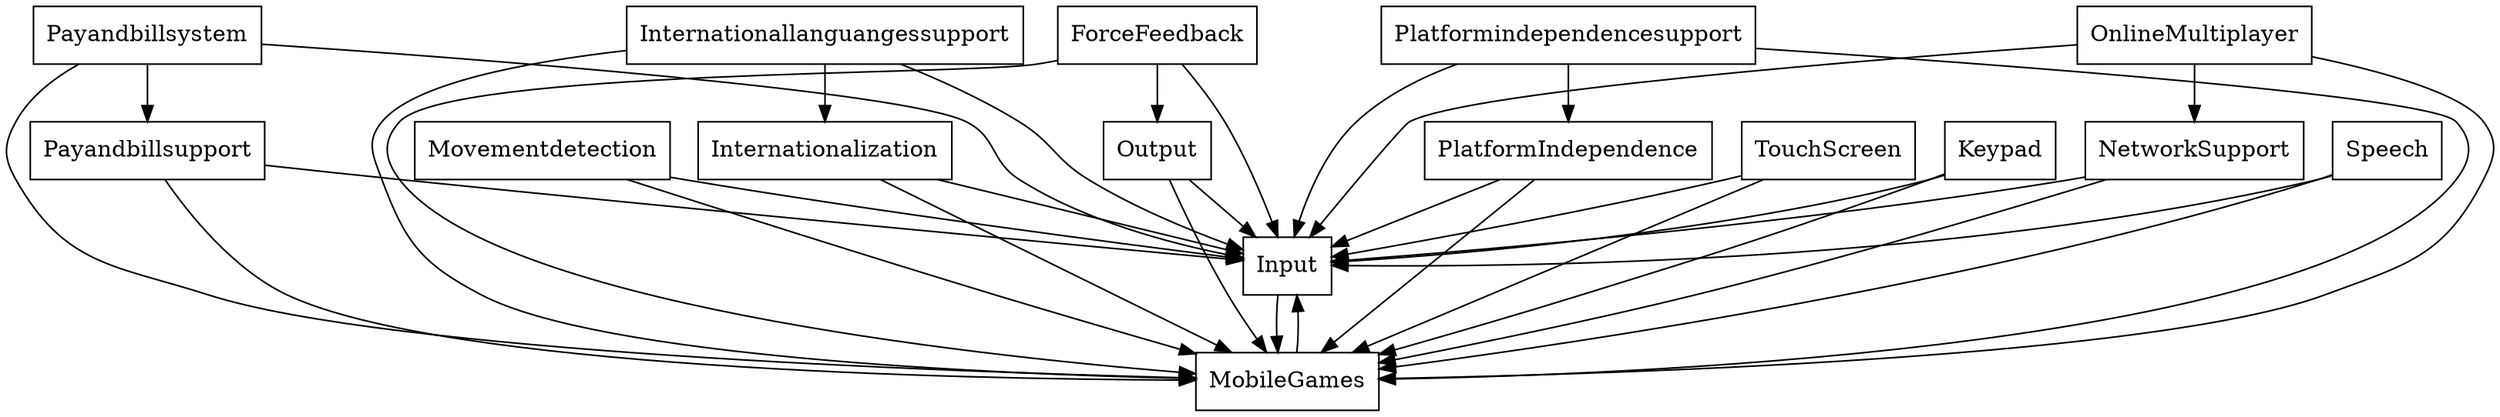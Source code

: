 digraph{
graph [rankdir=TB];
node [shape=box];
edge [arrowhead=normal];
0[label="Payandbillsystem",]
1[label="Input",]
2[label="MobileGames",]
3[label="Internationallanguangessupport",]
4[label="ForceFeedback",]
5[label="Movementdetection",]
6[label="TouchScreen",]
7[label="PlatformIndependence",]
8[label="Output",]
9[label="Internationalization",]
10[label="Platformindependencesupport",]
11[label="Keypad",]
12[label="Payandbillsupport",]
13[label="NetworkSupport",]
14[label="Speech",]
15[label="OnlineMultiplayer",]
0->1[label="",]
0->2[label="",]
0->12[label="",]
1->2[label="",]
2->1[label="",]
3->1[label="",]
3->2[label="",]
3->9[label="",]
4->1[label="",]
4->2[label="",]
4->8[label="",]
5->1[label="",]
5->2[label="",]
6->1[label="",]
6->2[label="",]
7->1[label="",]
7->2[label="",]
8->1[label="",]
8->2[label="",]
9->1[label="",]
9->2[label="",]
10->1[label="",]
10->2[label="",]
10->7[label="",]
11->1[label="",]
11->2[label="",]
12->1[label="",]
12->2[label="",]
13->1[label="",]
13->2[label="",]
14->1[label="",]
14->2[label="",]
15->1[label="",]
15->2[label="",]
15->13[label="",]
}
